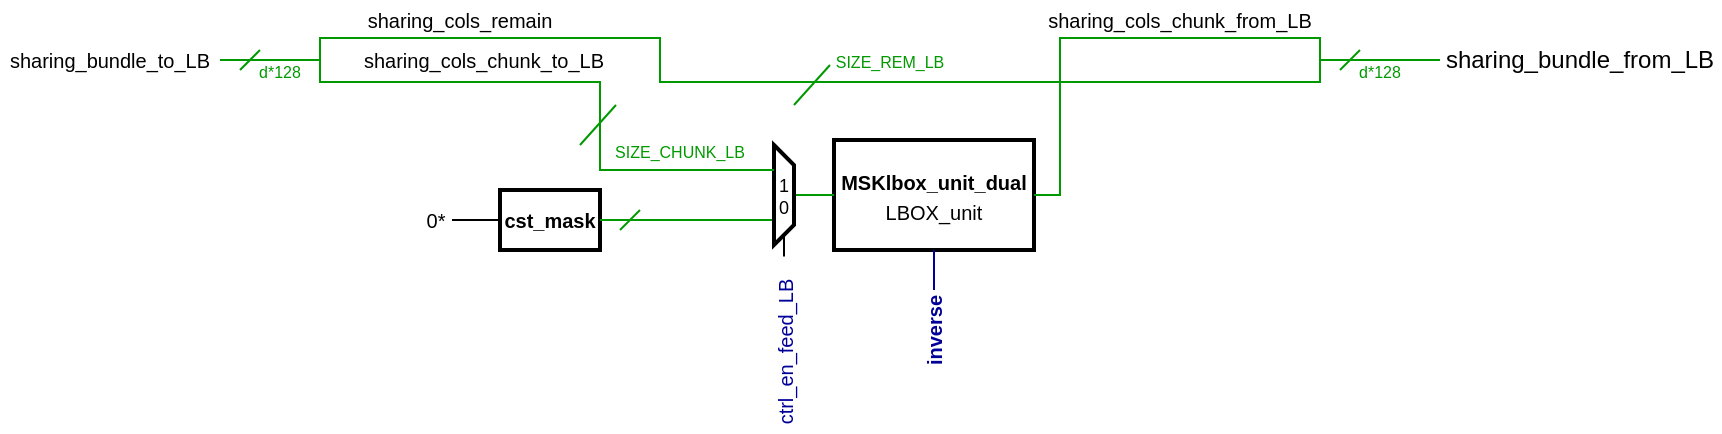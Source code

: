 <mxfile version="13.0.1" type="device"><diagram id="VPI_G3fltygDKcxv16NE" name="Page-1"><mxGraphModel dx="918" dy="530" grid="1" gridSize="10" guides="1" tooltips="1" connect="1" arrows="1" fold="1" page="1" pageScale="1" pageWidth="1169" pageHeight="827" math="0" shadow="0"><root><mxCell id="0"/><mxCell id="1" parent="0"/><mxCell id="prGligWX6RJ9yY3pdRNu-1" value="&lt;font style=&quot;font-size: 10px&quot;&gt;&lt;b&gt;MSKlbox_unit_dual&lt;/b&gt;&lt;br&gt;LBOX_unit&lt;/font&gt;" style="rounded=0;whiteSpace=wrap;html=1;strokeWidth=2;" parent="1" vertex="1"><mxGeometry x="557" y="300" width="100" height="55" as="geometry"/></mxCell><mxCell id="prGligWX6RJ9yY3pdRNu-2" value="&lt;font style=&quot;font-size: 10px&quot;&gt;&lt;b&gt;cst_mask&lt;/b&gt;&lt;br&gt;&lt;/font&gt;" style="rounded=0;whiteSpace=wrap;html=1;strokeWidth=2;" parent="1" vertex="1"><mxGeometry x="390" y="325" width="50" height="30" as="geometry"/></mxCell><mxCell id="prGligWX6RJ9yY3pdRNu-3" style="edgeStyle=orthogonalEdgeStyle;rounded=0;orthogonalLoop=1;jettySize=auto;html=1;exitX=0.5;exitY=0;exitDx=0;exitDy=0;entryX=0;entryY=0.5;entryDx=0;entryDy=0;endArrow=none;endFill=0;strokeColor=#009900;" parent="1" source="prGligWX6RJ9yY3pdRNu-5" target="prGligWX6RJ9yY3pdRNu-1" edge="1"><mxGeometry relative="1" as="geometry"/></mxCell><mxCell id="prGligWX6RJ9yY3pdRNu-4" style="edgeStyle=orthogonalEdgeStyle;rounded=0;orthogonalLoop=1;jettySize=auto;html=1;exitX=0.75;exitY=1;exitDx=0;exitDy=0;entryX=1;entryY=0.5;entryDx=0;entryDy=0;endArrow=none;endFill=0;strokeColor=#009900;" parent="1" source="prGligWX6RJ9yY3pdRNu-5" target="prGligWX6RJ9yY3pdRNu-2" edge="1"><mxGeometry relative="1" as="geometry"/></mxCell><mxCell id="prGligWX6RJ9yY3pdRNu-5" value="&lt;div style=&quot;font-size: 9px;&quot;&gt;1&lt;/div&gt;&lt;div style=&quot;font-size: 9px;&quot;&gt;0&lt;br style=&quot;font-size: 9px;&quot;&gt;&lt;/div&gt;" style="shape=trapezoid;perimeter=trapezoidPerimeter;whiteSpace=wrap;html=1;shadow=0;glass=1;fillColor=none;gradientColor=none;direction=south;fontSize=9;strokeWidth=2;" parent="1" vertex="1"><mxGeometry x="527" y="302.5" width="10" height="50" as="geometry"/></mxCell><mxCell id="prGligWX6RJ9yY3pdRNu-6" value="" style="endArrow=none;html=1;shadow=0;strokeColor=#000000;strokeWidth=1;fontSize=9;fontColor=#000000;entryX=1;entryY=0.5;entryDx=0;entryDy=0;exitX=1;exitY=0.5;exitDx=0;exitDy=0;" parent="1" target="prGligWX6RJ9yY3pdRNu-5" edge="1"><mxGeometry width="50" height="50" relative="1" as="geometry"><mxPoint x="532" y="358.25" as="sourcePoint"/><mxPoint x="597" y="522.5" as="targetPoint"/></mxGeometry></mxCell><mxCell id="prGligWX6RJ9yY3pdRNu-7" style="edgeStyle=orthogonalEdgeStyle;rounded=0;orthogonalLoop=1;jettySize=auto;html=1;exitX=1;exitY=0.5;exitDx=0;exitDy=0;entryX=0;entryY=0.5;entryDx=0;entryDy=0;endArrow=none;endFill=0;strokeColor=#000000;" parent="1" source="prGligWX6RJ9yY3pdRNu-8" target="prGligWX6RJ9yY3pdRNu-2" edge="1"><mxGeometry relative="1" as="geometry"/></mxCell><mxCell id="prGligWX6RJ9yY3pdRNu-8" value="&lt;font style=&quot;font-size: 10px&quot;&gt;0*&lt;/font&gt;" style="text;html=1;strokeColor=none;fillColor=none;align=center;verticalAlign=middle;whiteSpace=wrap;rounded=0;" parent="1" vertex="1"><mxGeometry x="350" y="330" width="16" height="20" as="geometry"/></mxCell><mxCell id="prGligWX6RJ9yY3pdRNu-10" style="edgeStyle=orthogonalEdgeStyle;rounded=0;orthogonalLoop=1;jettySize=auto;html=1;entryX=0.25;entryY=1;entryDx=0;entryDy=0;endArrow=none;endFill=0;strokeColor=#009900;" parent="1" target="prGligWX6RJ9yY3pdRNu-5" edge="1"><mxGeometry relative="1" as="geometry"><Array as="points"><mxPoint x="440" y="271"/><mxPoint x="440" y="315"/></Array><mxPoint x="300" y="260" as="sourcePoint"/></mxGeometry></mxCell><mxCell id="prGligWX6RJ9yY3pdRNu-11" style="edgeStyle=orthogonalEdgeStyle;rounded=0;orthogonalLoop=1;jettySize=auto;html=1;endArrow=none;endFill=0;strokeColor=#009900;" parent="1" edge="1"><mxGeometry relative="1" as="geometry"><Array as="points"><mxPoint x="470" y="249"/><mxPoint x="470" y="271"/></Array><mxPoint x="300" y="260" as="sourcePoint"/><mxPoint x="800" y="260" as="targetPoint"/></mxGeometry></mxCell><mxCell id="prGligWX6RJ9yY3pdRNu-13" style="edgeStyle=orthogonalEdgeStyle;rounded=0;orthogonalLoop=1;jettySize=auto;html=1;entryX=1;entryY=0.5;entryDx=0;entryDy=0;endArrow=none;endFill=0;strokeColor=#009900;" parent="1" target="prGligWX6RJ9yY3pdRNu-1" edge="1"><mxGeometry relative="1" as="geometry"><Array as="points"><mxPoint x="670" y="249"/><mxPoint x="670" y="328"/></Array><mxPoint x="800" y="260" as="sourcePoint"/></mxGeometry></mxCell><mxCell id="prGligWX6RJ9yY3pdRNu-14" style="edgeStyle=orthogonalEdgeStyle;rounded=0;orthogonalLoop=1;jettySize=auto;html=1;exitX=1;exitY=0.5;exitDx=0;exitDy=0;entryX=0;entryY=0.5;entryDx=0;entryDy=0;endArrow=none;endFill=0;strokeColor=#009900;" parent="1" edge="1"><mxGeometry relative="1" as="geometry"><mxPoint x="860" y="260" as="targetPoint"/><mxPoint x="800" y="260" as="sourcePoint"/></mxGeometry></mxCell><mxCell id="prGligWX6RJ9yY3pdRNu-16" style="edgeStyle=orthogonalEdgeStyle;rounded=0;orthogonalLoop=1;jettySize=auto;html=1;exitX=1;exitY=0.5;exitDx=0;exitDy=0;entryX=0;entryY=0.5;entryDx=0;entryDy=0;strokeColor=#009900;endArrow=none;endFill=0;" parent="1" source="prGligWX6RJ9yY3pdRNu-17" edge="1"><mxGeometry relative="1" as="geometry"><mxPoint x="300" y="260" as="targetPoint"/></mxGeometry></mxCell><mxCell id="prGligWX6RJ9yY3pdRNu-17" value="&lt;font style=&quot;font-size: 10px&quot;&gt;sharing_bundle_to_LB&lt;/font&gt;" style="text;html=1;strokeColor=none;fillColor=none;align=center;verticalAlign=middle;whiteSpace=wrap;rounded=0;" parent="1" vertex="1"><mxGeometry x="140" y="250" width="110" height="20" as="geometry"/></mxCell><mxCell id="prGligWX6RJ9yY3pdRNu-18" value="&lt;font style=&quot;font-size: 10px&quot;&gt;sharing_cols_chunk_to_LB&lt;/font&gt;" style="text;html=1;strokeColor=none;fillColor=none;align=center;verticalAlign=middle;whiteSpace=wrap;rounded=0;" parent="1" vertex="1"><mxGeometry x="327" y="250" width="110" height="20" as="geometry"/></mxCell><mxCell id="prGligWX6RJ9yY3pdRNu-19" value="&lt;font style=&quot;font-size: 10px&quot;&gt;sharing_cols_chunk_from_LB&lt;/font&gt;" style="text;html=1;strokeColor=none;fillColor=none;align=center;verticalAlign=middle;whiteSpace=wrap;rounded=0;" parent="1" vertex="1"><mxGeometry x="660" y="230" width="140" height="20" as="geometry"/></mxCell><mxCell id="prGligWX6RJ9yY3pdRNu-20" value="&lt;font style=&quot;font-size: 10px&quot;&gt;sharing_cols_remain&lt;/font&gt;" style="text;html=1;strokeColor=none;fillColor=none;align=center;verticalAlign=middle;whiteSpace=wrap;rounded=0;" parent="1" vertex="1"><mxGeometry x="320" y="230" width="100" height="20" as="geometry"/></mxCell><mxCell id="prGligWX6RJ9yY3pdRNu-21" value="sharing_bundle_from_LB" style="text;html=1;strokeColor=none;fillColor=none;align=center;verticalAlign=middle;whiteSpace=wrap;rounded=0;" parent="1" vertex="1"><mxGeometry x="860" y="250" width="140" height="20" as="geometry"/></mxCell><mxCell id="prGligWX6RJ9yY3pdRNu-22" value="" style="endArrow=none;html=1;strokeColor=#009900;" parent="1" edge="1"><mxGeometry width="50" height="50" relative="1" as="geometry"><mxPoint x="260" y="265" as="sourcePoint"/><mxPoint x="270" y="255" as="targetPoint"/></mxGeometry></mxCell><mxCell id="prGligWX6RJ9yY3pdRNu-23" value="&lt;font style=&quot;font-size: 8px&quot; color=&quot;#009900&quot;&gt;d*128&lt;/font&gt;" style="text;html=1;strokeColor=none;fillColor=none;align=center;verticalAlign=middle;whiteSpace=wrap;rounded=0;" parent="1" vertex="1"><mxGeometry x="270" y="260" width="20" height="10" as="geometry"/></mxCell><mxCell id="prGligWX6RJ9yY3pdRNu-24" value="" style="endArrow=none;html=1;strokeColor=#009900;" parent="1" edge="1"><mxGeometry width="50" height="50" relative="1" as="geometry"><mxPoint x="810" y="265" as="sourcePoint"/><mxPoint x="820" y="255" as="targetPoint"/></mxGeometry></mxCell><mxCell id="prGligWX6RJ9yY3pdRNu-25" value="&lt;font style=&quot;font-size: 8px&quot; color=&quot;#009900&quot;&gt;d*128&lt;/font&gt;" style="text;html=1;strokeColor=none;fillColor=none;align=center;verticalAlign=middle;whiteSpace=wrap;rounded=0;" parent="1" vertex="1"><mxGeometry x="820" y="260" width="20" height="10" as="geometry"/></mxCell><mxCell id="prGligWX6RJ9yY3pdRNu-26" value="" style="endArrow=none;html=1;strokeColor=#009900;" parent="1" edge="1"><mxGeometry width="50" height="50" relative="1" as="geometry"><mxPoint x="537" y="282.5" as="sourcePoint"/><mxPoint x="555" y="262.5" as="targetPoint"/></mxGeometry></mxCell><mxCell id="prGligWX6RJ9yY3pdRNu-27" value="" style="endArrow=none;html=1;strokeColor=#009900;" parent="1" edge="1"><mxGeometry width="50" height="50" relative="1" as="geometry"><mxPoint x="430" y="302.5" as="sourcePoint"/><mxPoint x="448.0" y="282.5" as="targetPoint"/></mxGeometry></mxCell><mxCell id="prGligWX6RJ9yY3pdRNu-28" value="" style="endArrow=none;html=1;strokeColor=#009900;" parent="1" edge="1"><mxGeometry width="50" height="50" relative="1" as="geometry"><mxPoint x="450" y="345" as="sourcePoint"/><mxPoint x="460" y="335" as="targetPoint"/></mxGeometry></mxCell><mxCell id="prGligWX6RJ9yY3pdRNu-29" value="&lt;font style=&quot;font-size: 8px&quot; color=&quot;#009900&quot;&gt;SIZE_REM_LB&lt;/font&gt;" style="text;html=1;strokeColor=none;fillColor=none;align=center;verticalAlign=middle;whiteSpace=wrap;rounded=0;" parent="1" vertex="1"><mxGeometry x="566" y="255" width="38" height="10" as="geometry"/></mxCell><mxCell id="prGligWX6RJ9yY3pdRNu-30" value="&lt;font style=&quot;font-size: 8px&quot; color=&quot;#009900&quot;&gt;SIZE_CHUNK_LB&lt;/font&gt;" style="text;html=1;strokeColor=none;fillColor=none;align=center;verticalAlign=middle;whiteSpace=wrap;rounded=0;" parent="1" vertex="1"><mxGeometry x="450" y="300" width="60" height="10" as="geometry"/></mxCell><mxCell id="prGligWX6RJ9yY3pdRNu-31" value="&lt;font style=&quot;font-size: 10px&quot; color=&quot;#000099&quot;&gt;ctrl_en_feed_LB&lt;/font&gt;" style="text;html=1;strokeColor=none;fillColor=none;align=center;verticalAlign=middle;whiteSpace=wrap;rounded=0;rotation=-90;" parent="1" vertex="1"><mxGeometry x="492" y="400" width="80" height="11.5" as="geometry"/></mxCell><mxCell id="1r1bm1V0A3tc5u2_rfHc-2" style="edgeStyle=orthogonalEdgeStyle;rounded=0;orthogonalLoop=1;jettySize=auto;html=1;exitX=1;exitY=0.5;exitDx=0;exitDy=0;entryX=0.5;entryY=1;entryDx=0;entryDy=0;endArrow=none;endFill=0;strokeColor=#000099;" parent="1" source="1r1bm1V0A3tc5u2_rfHc-1" target="prGligWX6RJ9yY3pdRNu-1" edge="1"><mxGeometry relative="1" as="geometry"/></mxCell><mxCell id="1r1bm1V0A3tc5u2_rfHc-1" value="&lt;font color=&quot;#000099&quot; size=&quot;1&quot;&gt;&lt;b&gt;inverse&lt;/b&gt;&lt;/font&gt;" style="text;html=1;strokeColor=none;fillColor=none;align=center;verticalAlign=middle;whiteSpace=wrap;rounded=0;rotation=270;" parent="1" vertex="1"><mxGeometry x="587" y="390" width="40" height="10" as="geometry"/></mxCell></root></mxGraphModel></diagram></mxfile>